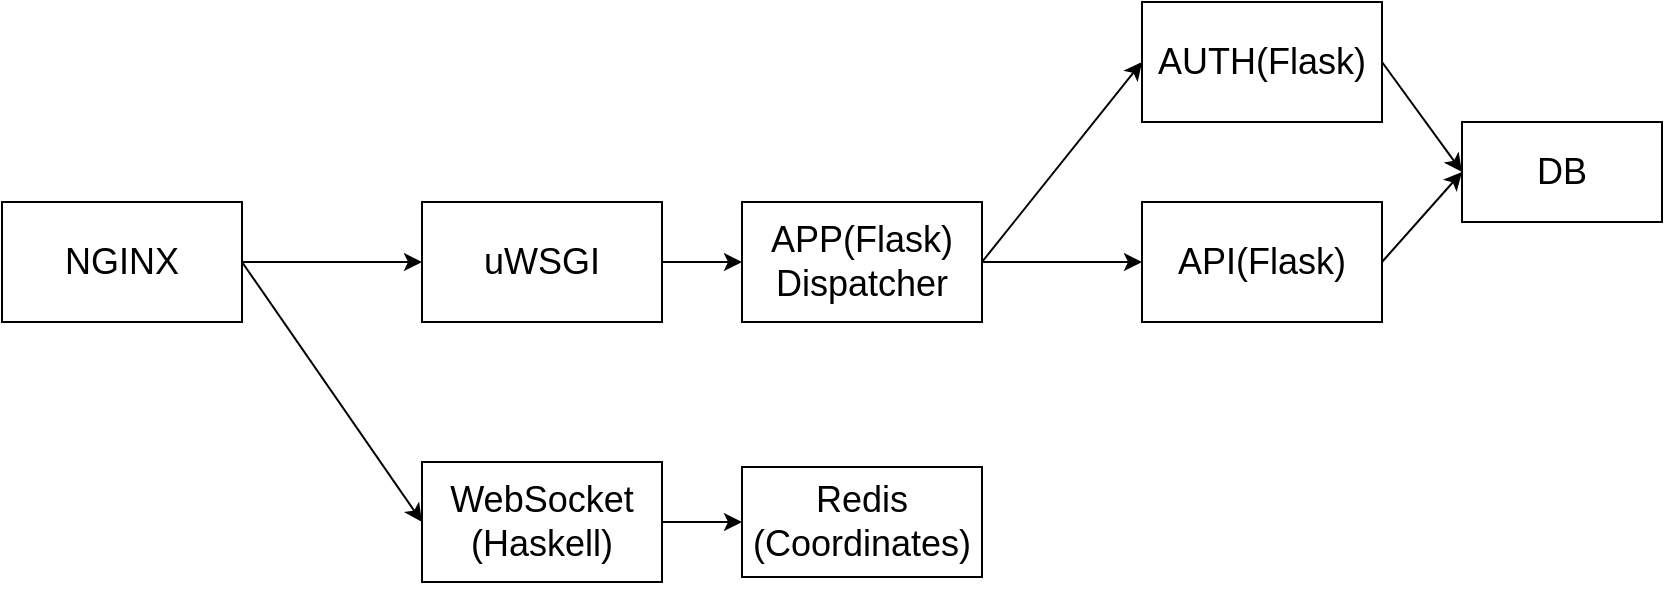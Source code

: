 <mxfile version="15.8.2" type="device"><diagram id="xcYwIUdOQuK90kplqPsr" name="Page-1"><mxGraphModel dx="1422" dy="793" grid="1" gridSize="10" guides="1" tooltips="1" connect="1" arrows="1" fold="1" page="1" pageScale="1" pageWidth="1100" pageHeight="850" math="0" shadow="0"><root><mxCell id="0"/><mxCell id="1" parent="0"/><mxCell id="tWMAg-uvaW7TR9FuP5WE-1" value="&lt;font style=&quot;font-size: 18px&quot;&gt;NGINX&lt;/font&gt;" style="rounded=0;whiteSpace=wrap;html=1;" vertex="1" parent="1"><mxGeometry x="70" y="320" width="120" height="60" as="geometry"/></mxCell><mxCell id="tWMAg-uvaW7TR9FuP5WE-2" value="&lt;div&gt;API(Flask)&lt;/div&gt;" style="rounded=0;whiteSpace=wrap;html=1;fontSize=18;" vertex="1" parent="1"><mxGeometry x="640" y="320" width="120" height="60" as="geometry"/></mxCell><mxCell id="tWMAg-uvaW7TR9FuP5WE-3" value="AUTH(Flask)" style="rounded=0;whiteSpace=wrap;html=1;fontSize=18;" vertex="1" parent="1"><mxGeometry x="640" y="220" width="120" height="60" as="geometry"/></mxCell><mxCell id="tWMAg-uvaW7TR9FuP5WE-4" value="&lt;div&gt;&amp;nbsp;&lt;/div&gt;&lt;div&gt;WebSocket&lt;br&gt;(Haskell)&lt;/div&gt;&lt;div&gt;&lt;br&gt;&lt;/div&gt;" style="rounded=0;whiteSpace=wrap;html=1;fontSize=18;" vertex="1" parent="1"><mxGeometry x="280" y="450" width="120" height="60" as="geometry"/></mxCell><mxCell id="tWMAg-uvaW7TR9FuP5WE-5" value="&lt;div&gt;DB&lt;/div&gt;" style="rounded=0;whiteSpace=wrap;html=1;fontSize=18;" vertex="1" parent="1"><mxGeometry x="800" y="280" width="100" height="50" as="geometry"/></mxCell><mxCell id="tWMAg-uvaW7TR9FuP5WE-6" value="&lt;div&gt;uWSGI&lt;/div&gt;" style="rounded=0;whiteSpace=wrap;html=1;fontSize=18;" vertex="1" parent="1"><mxGeometry x="280" y="320" width="120" height="60" as="geometry"/></mxCell><mxCell id="tWMAg-uvaW7TR9FuP5WE-7" value="" style="endArrow=classic;html=1;rounded=0;fontSize=18;exitX=1;exitY=0.5;exitDx=0;exitDy=0;entryX=0;entryY=0.5;entryDx=0;entryDy=0;" edge="1" parent="1" source="tWMAg-uvaW7TR9FuP5WE-1" target="tWMAg-uvaW7TR9FuP5WE-6"><mxGeometry width="50" height="50" relative="1" as="geometry"><mxPoint x="630" y="410" as="sourcePoint"/><mxPoint x="310" y="350" as="targetPoint"/></mxGeometry></mxCell><mxCell id="tWMAg-uvaW7TR9FuP5WE-8" value="" style="endArrow=classic;html=1;rounded=0;fontSize=18;exitX=1;exitY=0.5;exitDx=0;exitDy=0;entryX=0;entryY=0.5;entryDx=0;entryDy=0;" edge="1" parent="1" source="tWMAg-uvaW7TR9FuP5WE-10" target="tWMAg-uvaW7TR9FuP5WE-2"><mxGeometry width="50" height="50" relative="1" as="geometry"><mxPoint x="560" y="349.66" as="sourcePoint"/><mxPoint x="680" y="349.66" as="targetPoint"/></mxGeometry></mxCell><mxCell id="tWMAg-uvaW7TR9FuP5WE-9" value="" style="endArrow=classic;html=1;rounded=0;fontSize=18;exitX=1;exitY=0.5;exitDx=0;exitDy=0;entryX=0;entryY=0.5;entryDx=0;entryDy=0;" edge="1" parent="1" source="tWMAg-uvaW7TR9FuP5WE-6" target="tWMAg-uvaW7TR9FuP5WE-10"><mxGeometry width="50" height="50" relative="1" as="geometry"><mxPoint x="570" y="300.0" as="sourcePoint"/><mxPoint x="690" y="300.0" as="targetPoint"/></mxGeometry></mxCell><mxCell id="tWMAg-uvaW7TR9FuP5WE-10" value="&lt;div&gt;APP(Flask)&lt;/div&gt;&lt;div&gt;Dispatcher&lt;br&gt;&lt;/div&gt;" style="rounded=0;whiteSpace=wrap;html=1;fontSize=18;" vertex="1" parent="1"><mxGeometry x="440" y="320" width="120" height="60" as="geometry"/></mxCell><mxCell id="tWMAg-uvaW7TR9FuP5WE-12" value="" style="endArrow=classic;html=1;rounded=0;fontSize=18;exitX=1;exitY=0.5;exitDx=0;exitDy=0;entryX=0;entryY=0.5;entryDx=0;entryDy=0;" edge="1" parent="1" source="tWMAg-uvaW7TR9FuP5WE-10" target="tWMAg-uvaW7TR9FuP5WE-3"><mxGeometry width="50" height="50" relative="1" as="geometry"><mxPoint x="620" y="360" as="sourcePoint"/><mxPoint x="720" y="360" as="targetPoint"/></mxGeometry></mxCell><mxCell id="tWMAg-uvaW7TR9FuP5WE-13" value="&lt;div&gt;Redis&lt;/div&gt;(Coordinates)" style="rounded=0;whiteSpace=wrap;html=1;fontSize=18;" vertex="1" parent="1"><mxGeometry x="440" y="452.5" width="120" height="55" as="geometry"/></mxCell><mxCell id="tWMAg-uvaW7TR9FuP5WE-16" value="" style="endArrow=classic;html=1;rounded=0;fontSize=18;exitX=1;exitY=0.5;exitDx=0;exitDy=0;entryX=0;entryY=0.5;entryDx=0;entryDy=0;" edge="1" parent="1" source="tWMAg-uvaW7TR9FuP5WE-1" target="tWMAg-uvaW7TR9FuP5WE-4"><mxGeometry width="50" height="50" relative="1" as="geometry"><mxPoint x="690" y="510" as="sourcePoint"/><mxPoint x="740" y="460" as="targetPoint"/></mxGeometry></mxCell><mxCell id="tWMAg-uvaW7TR9FuP5WE-17" value="" style="endArrow=classic;html=1;rounded=0;fontSize=18;exitX=1;exitY=0.5;exitDx=0;exitDy=0;entryX=0;entryY=0.5;entryDx=0;entryDy=0;" edge="1" parent="1" source="tWMAg-uvaW7TR9FuP5WE-4" target="tWMAg-uvaW7TR9FuP5WE-13"><mxGeometry width="50" height="50" relative="1" as="geometry"><mxPoint x="670" y="510" as="sourcePoint"/><mxPoint x="720" y="460" as="targetPoint"/></mxGeometry></mxCell><mxCell id="tWMAg-uvaW7TR9FuP5WE-18" value="" style="endArrow=classic;html=1;rounded=0;fontSize=18;exitX=1;exitY=0.5;exitDx=0;exitDy=0;entryX=0;entryY=0.5;entryDx=0;entryDy=0;" edge="1" parent="1" source="tWMAg-uvaW7TR9FuP5WE-2" target="tWMAg-uvaW7TR9FuP5WE-5"><mxGeometry width="50" height="50" relative="1" as="geometry"><mxPoint x="680" y="430" as="sourcePoint"/><mxPoint x="730" y="380" as="targetPoint"/></mxGeometry></mxCell><mxCell id="tWMAg-uvaW7TR9FuP5WE-19" value="" style="endArrow=classic;html=1;rounded=0;fontSize=18;exitX=1;exitY=0.5;exitDx=0;exitDy=0;entryX=0;entryY=0.5;entryDx=0;entryDy=0;" edge="1" parent="1" source="tWMAg-uvaW7TR9FuP5WE-3" target="tWMAg-uvaW7TR9FuP5WE-5"><mxGeometry width="50" height="50" relative="1" as="geometry"><mxPoint x="680" y="430" as="sourcePoint"/><mxPoint x="730" y="380" as="targetPoint"/></mxGeometry></mxCell></root></mxGraphModel></diagram></mxfile>
